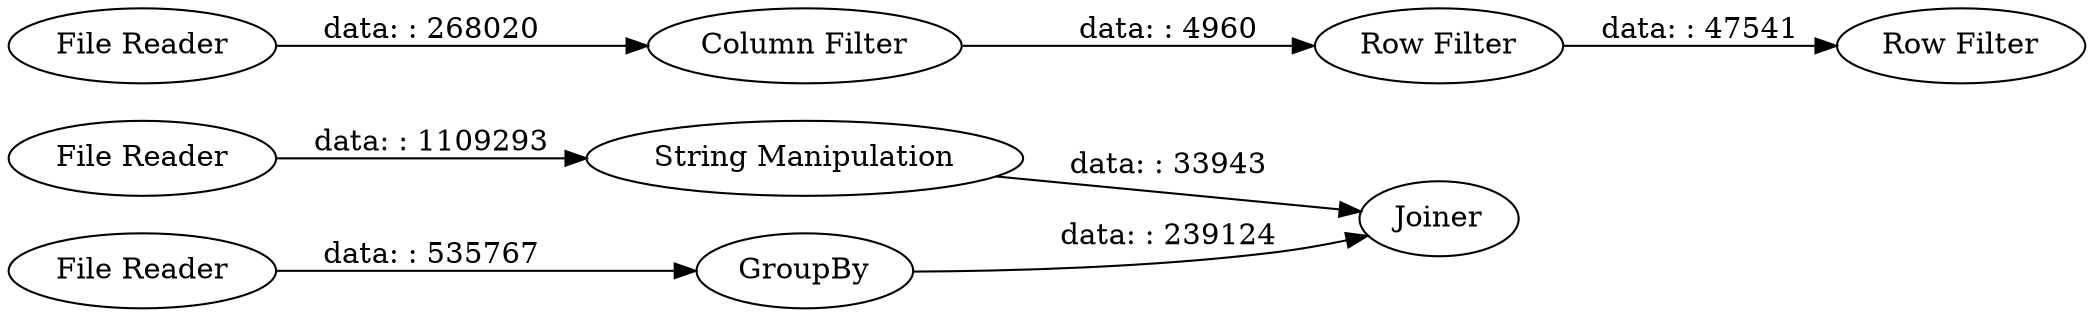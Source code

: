digraph {
	"3992028761368476482_10" [label=GroupBy]
	"3992028761368476482_6" [label="Row Filter"]
	"3992028761368476482_7" [label="Row Filter"]
	"3992028761368476482_9" [label="String Manipulation"]
	"3992028761368476482_5" [label="Column Filter"]
	"3992028761368476482_3" [label="File Reader"]
	"3992028761368476482_1" [label="File Reader"]
	"3992028761368476482_4" [label="File Reader"]
	"3992028761368476482_11" [label=Joiner]
	"3992028761368476482_3" -> "3992028761368476482_10" [label="data: : 535767"]
	"3992028761368476482_6" -> "3992028761368476482_7" [label="data: : 47541"]
	"3992028761368476482_5" -> "3992028761368476482_6" [label="data: : 4960"]
	"3992028761368476482_1" -> "3992028761368476482_5" [label="data: : 268020"]
	"3992028761368476482_9" -> "3992028761368476482_11" [label="data: : 33943"]
	"3992028761368476482_4" -> "3992028761368476482_9" [label="data: : 1109293"]
	"3992028761368476482_10" -> "3992028761368476482_11" [label="data: : 239124"]
	rankdir=LR
}
